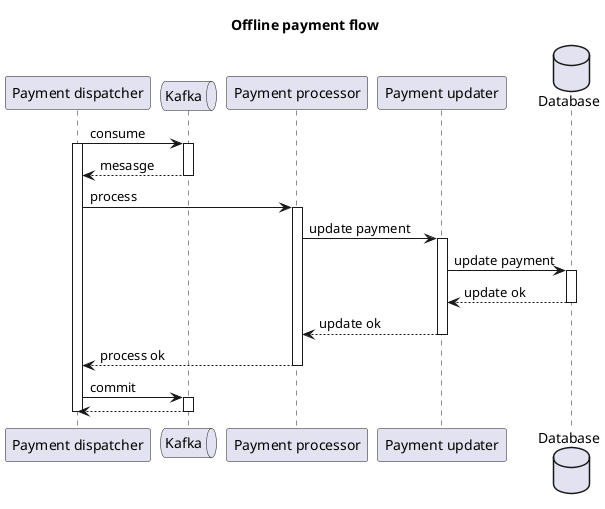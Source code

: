 @startuml

Title Offline payment flow

participant "Payment dispatcher" as PD
queue "Kafka" as K
participant "Payment processor" as PP
participant "Payment updater" as PU
database "Database" as DB

PD -> K: consume
activate PD
activate K
K --> PD: mesasge
deactivate K
PD -> PP: process
activate PP
PP -> PU: update payment
activate PU
PU -> DB: update payment
activate DB
DB --> PU: update ok
deactivate DB
PU --> PP: update ok
deactivate PU
PP --> PD: process ok
deactivate PP
PD -> K: commit
activate K
K --> PD
deactivate K
deactivate PD

@enduml
